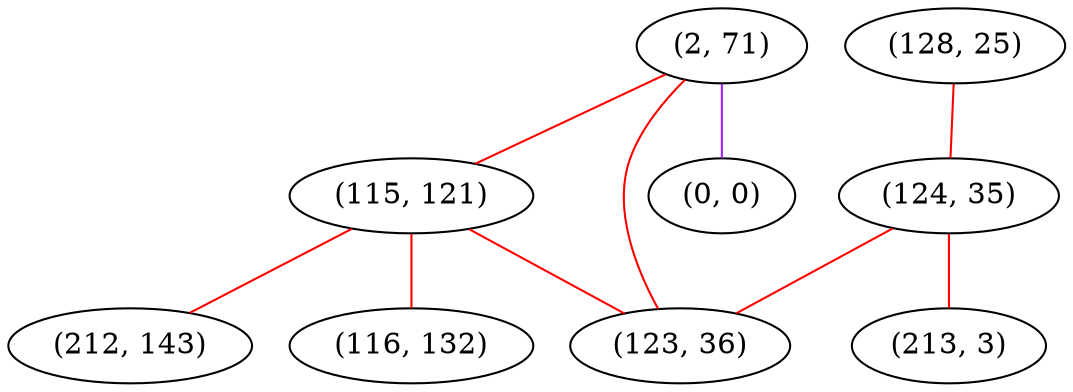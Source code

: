 graph "" {
"(2, 71)";
"(0, 0)";
"(128, 25)";
"(124, 35)";
"(213, 3)";
"(115, 121)";
"(123, 36)";
"(212, 143)";
"(116, 132)";
"(2, 71)" -- "(115, 121)"  [color=red, key=0, weight=1];
"(2, 71)" -- "(123, 36)"  [color=red, key=0, weight=1];
"(2, 71)" -- "(0, 0)"  [color=purple, key=0, weight=4];
"(128, 25)" -- "(124, 35)"  [color=red, key=0, weight=1];
"(124, 35)" -- "(123, 36)"  [color=red, key=0, weight=1];
"(124, 35)" -- "(213, 3)"  [color=red, key=0, weight=1];
"(115, 121)" -- "(212, 143)"  [color=red, key=0, weight=1];
"(115, 121)" -- "(116, 132)"  [color=red, key=0, weight=1];
"(115, 121)" -- "(123, 36)"  [color=red, key=0, weight=1];
}
